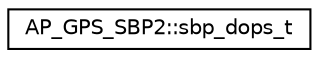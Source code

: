digraph "Graphical Class Hierarchy"
{
 // INTERACTIVE_SVG=YES
  edge [fontname="Helvetica",fontsize="10",labelfontname="Helvetica",labelfontsize="10"];
  node [fontname="Helvetica",fontsize="10",shape=record];
  rankdir="LR";
  Node1 [label="AP_GPS_SBP2::sbp_dops_t",height=0.2,width=0.4,color="black", fillcolor="white", style="filled",URL="$structAP__GPS__SBP2_1_1sbp__dops__t.html"];
}
